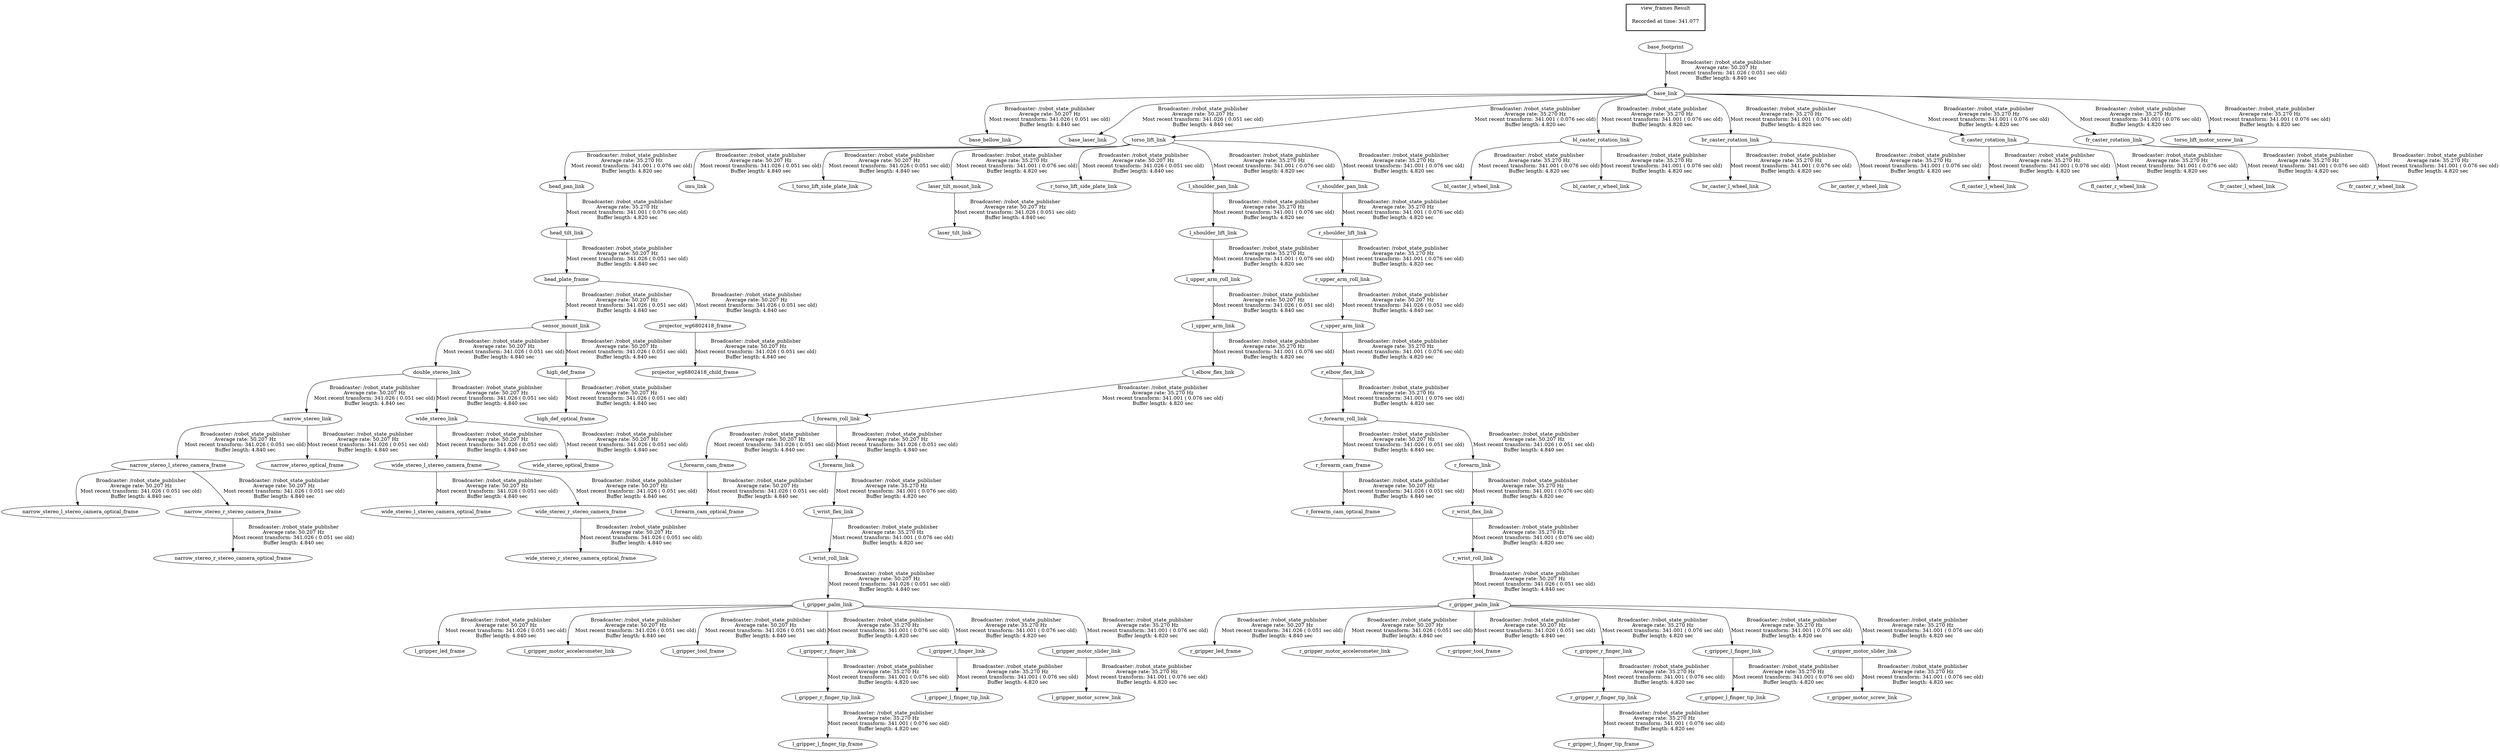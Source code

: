 digraph G {
"base_link" -> "base_bellow_link"[label="Broadcaster: /robot_state_publisher\nAverage rate: 50.207 Hz\nMost recent transform: 341.026 ( 0.051 sec old)\nBuffer length: 4.840 sec\n"];
"base_footprint" -> "base_link"[label="Broadcaster: /robot_state_publisher\nAverage rate: 50.207 Hz\nMost recent transform: 341.026 ( 0.051 sec old)\nBuffer length: 4.840 sec\n"];
"base_link" -> "base_laser_link"[label="Broadcaster: /robot_state_publisher\nAverage rate: 50.207 Hz\nMost recent transform: 341.026 ( 0.051 sec old)\nBuffer length: 4.840 sec\n"];
"sensor_mount_link" -> "double_stereo_link"[label="Broadcaster: /robot_state_publisher\nAverage rate: 50.207 Hz\nMost recent transform: 341.026 ( 0.051 sec old)\nBuffer length: 4.840 sec\n"];
"head_plate_frame" -> "sensor_mount_link"[label="Broadcaster: /robot_state_publisher\nAverage rate: 50.207 Hz\nMost recent transform: 341.026 ( 0.051 sec old)\nBuffer length: 4.840 sec\n"];
"head_tilt_link" -> "head_plate_frame"[label="Broadcaster: /robot_state_publisher\nAverage rate: 50.207 Hz\nMost recent transform: 341.026 ( 0.051 sec old)\nBuffer length: 4.840 sec\n"];
"head_pan_link" -> "head_tilt_link"[label="Broadcaster: /robot_state_publisher\nAverage rate: 35.270 Hz\nMost recent transform: 341.001 ( 0.076 sec old)\nBuffer length: 4.820 sec\n"];
"sensor_mount_link" -> "high_def_frame"[label="Broadcaster: /robot_state_publisher\nAverage rate: 50.207 Hz\nMost recent transform: 341.026 ( 0.051 sec old)\nBuffer length: 4.840 sec\n"];
"high_def_frame" -> "high_def_optical_frame"[label="Broadcaster: /robot_state_publisher\nAverage rate: 50.207 Hz\nMost recent transform: 341.026 ( 0.051 sec old)\nBuffer length: 4.840 sec\n"];
"torso_lift_link" -> "imu_link"[label="Broadcaster: /robot_state_publisher\nAverage rate: 50.207 Hz\nMost recent transform: 341.026 ( 0.051 sec old)\nBuffer length: 4.840 sec\n"];
"base_link" -> "torso_lift_link"[label="Broadcaster: /robot_state_publisher\nAverage rate: 35.270 Hz\nMost recent transform: 341.001 ( 0.076 sec old)\nBuffer length: 4.820 sec\n"];
"l_forearm_roll_link" -> "l_forearm_cam_frame"[label="Broadcaster: /robot_state_publisher\nAverage rate: 50.207 Hz\nMost recent transform: 341.026 ( 0.051 sec old)\nBuffer length: 4.840 sec\n"];
"l_elbow_flex_link" -> "l_forearm_roll_link"[label="Broadcaster: /robot_state_publisher\nAverage rate: 35.270 Hz\nMost recent transform: 341.001 ( 0.076 sec old)\nBuffer length: 4.820 sec\n"];
"l_forearm_cam_frame" -> "l_forearm_cam_optical_frame"[label="Broadcaster: /robot_state_publisher\nAverage rate: 50.207 Hz\nMost recent transform: 341.026 ( 0.051 sec old)\nBuffer length: 4.840 sec\n"];
"l_forearm_roll_link" -> "l_forearm_link"[label="Broadcaster: /robot_state_publisher\nAverage rate: 50.207 Hz\nMost recent transform: 341.026 ( 0.051 sec old)\nBuffer length: 4.840 sec\n"];
"l_gripper_palm_link" -> "l_gripper_led_frame"[label="Broadcaster: /robot_state_publisher\nAverage rate: 50.207 Hz\nMost recent transform: 341.026 ( 0.051 sec old)\nBuffer length: 4.840 sec\n"];
"l_wrist_roll_link" -> "l_gripper_palm_link"[label="Broadcaster: /robot_state_publisher\nAverage rate: 50.207 Hz\nMost recent transform: 341.026 ( 0.051 sec old)\nBuffer length: 4.840 sec\n"];
"l_gripper_palm_link" -> "l_gripper_motor_accelerometer_link"[label="Broadcaster: /robot_state_publisher\nAverage rate: 50.207 Hz\nMost recent transform: 341.026 ( 0.051 sec old)\nBuffer length: 4.840 sec\n"];
"l_wrist_flex_link" -> "l_wrist_roll_link"[label="Broadcaster: /robot_state_publisher\nAverage rate: 35.270 Hz\nMost recent transform: 341.001 ( 0.076 sec old)\nBuffer length: 4.820 sec\n"];
"l_gripper_palm_link" -> "l_gripper_tool_frame"[label="Broadcaster: /robot_state_publisher\nAverage rate: 50.207 Hz\nMost recent transform: 341.026 ( 0.051 sec old)\nBuffer length: 4.840 sec\n"];
"torso_lift_link" -> "l_torso_lift_side_plate_link"[label="Broadcaster: /robot_state_publisher\nAverage rate: 50.207 Hz\nMost recent transform: 341.026 ( 0.051 sec old)\nBuffer length: 4.840 sec\n"];
"l_upper_arm_roll_link" -> "l_upper_arm_link"[label="Broadcaster: /robot_state_publisher\nAverage rate: 50.207 Hz\nMost recent transform: 341.026 ( 0.051 sec old)\nBuffer length: 4.840 sec\n"];
"l_shoulder_lift_link" -> "l_upper_arm_roll_link"[label="Broadcaster: /robot_state_publisher\nAverage rate: 35.270 Hz\nMost recent transform: 341.001 ( 0.076 sec old)\nBuffer length: 4.820 sec\n"];
"laser_tilt_mount_link" -> "laser_tilt_link"[label="Broadcaster: /robot_state_publisher\nAverage rate: 50.207 Hz\nMost recent transform: 341.026 ( 0.051 sec old)\nBuffer length: 4.840 sec\n"];
"torso_lift_link" -> "laser_tilt_mount_link"[label="Broadcaster: /robot_state_publisher\nAverage rate: 35.270 Hz\nMost recent transform: 341.001 ( 0.076 sec old)\nBuffer length: 4.820 sec\n"];
"double_stereo_link" -> "narrow_stereo_link"[label="Broadcaster: /robot_state_publisher\nAverage rate: 50.207 Hz\nMost recent transform: 341.026 ( 0.051 sec old)\nBuffer length: 4.840 sec\n"];
"narrow_stereo_link" -> "narrow_stereo_l_stereo_camera_frame"[label="Broadcaster: /robot_state_publisher\nAverage rate: 50.207 Hz\nMost recent transform: 341.026 ( 0.051 sec old)\nBuffer length: 4.840 sec\n"];
"narrow_stereo_l_stereo_camera_frame" -> "narrow_stereo_l_stereo_camera_optical_frame"[label="Broadcaster: /robot_state_publisher\nAverage rate: 50.207 Hz\nMost recent transform: 341.026 ( 0.051 sec old)\nBuffer length: 4.840 sec\n"];
"narrow_stereo_link" -> "narrow_stereo_optical_frame"[label="Broadcaster: /robot_state_publisher\nAverage rate: 50.207 Hz\nMost recent transform: 341.026 ( 0.051 sec old)\nBuffer length: 4.840 sec\n"];
"narrow_stereo_l_stereo_camera_frame" -> "narrow_stereo_r_stereo_camera_frame"[label="Broadcaster: /robot_state_publisher\nAverage rate: 50.207 Hz\nMost recent transform: 341.026 ( 0.051 sec old)\nBuffer length: 4.840 sec\n"];
"narrow_stereo_r_stereo_camera_frame" -> "narrow_stereo_r_stereo_camera_optical_frame"[label="Broadcaster: /robot_state_publisher\nAverage rate: 50.207 Hz\nMost recent transform: 341.026 ( 0.051 sec old)\nBuffer length: 4.840 sec\n"];
"projector_wg6802418_frame" -> "projector_wg6802418_child_frame"[label="Broadcaster: /robot_state_publisher\nAverage rate: 50.207 Hz\nMost recent transform: 341.026 ( 0.051 sec old)\nBuffer length: 4.840 sec\n"];
"head_plate_frame" -> "projector_wg6802418_frame"[label="Broadcaster: /robot_state_publisher\nAverage rate: 50.207 Hz\nMost recent transform: 341.026 ( 0.051 sec old)\nBuffer length: 4.840 sec\n"];
"r_forearm_roll_link" -> "r_forearm_cam_frame"[label="Broadcaster: /robot_state_publisher\nAverage rate: 50.207 Hz\nMost recent transform: 341.026 ( 0.051 sec old)\nBuffer length: 4.840 sec\n"];
"r_elbow_flex_link" -> "r_forearm_roll_link"[label="Broadcaster: /robot_state_publisher\nAverage rate: 35.270 Hz\nMost recent transform: 341.001 ( 0.076 sec old)\nBuffer length: 4.820 sec\n"];
"r_forearm_cam_frame" -> "r_forearm_cam_optical_frame"[label="Broadcaster: /robot_state_publisher\nAverage rate: 50.207 Hz\nMost recent transform: 341.026 ( 0.051 sec old)\nBuffer length: 4.840 sec\n"];
"r_forearm_roll_link" -> "r_forearm_link"[label="Broadcaster: /robot_state_publisher\nAverage rate: 50.207 Hz\nMost recent transform: 341.026 ( 0.051 sec old)\nBuffer length: 4.840 sec\n"];
"r_gripper_palm_link" -> "r_gripper_led_frame"[label="Broadcaster: /robot_state_publisher\nAverage rate: 50.207 Hz\nMost recent transform: 341.026 ( 0.051 sec old)\nBuffer length: 4.840 sec\n"];
"r_wrist_roll_link" -> "r_gripper_palm_link"[label="Broadcaster: /robot_state_publisher\nAverage rate: 50.207 Hz\nMost recent transform: 341.026 ( 0.051 sec old)\nBuffer length: 4.840 sec\n"];
"r_gripper_palm_link" -> "r_gripper_motor_accelerometer_link"[label="Broadcaster: /robot_state_publisher\nAverage rate: 50.207 Hz\nMost recent transform: 341.026 ( 0.051 sec old)\nBuffer length: 4.840 sec\n"];
"r_wrist_flex_link" -> "r_wrist_roll_link"[label="Broadcaster: /robot_state_publisher\nAverage rate: 35.270 Hz\nMost recent transform: 341.001 ( 0.076 sec old)\nBuffer length: 4.820 sec\n"];
"r_gripper_palm_link" -> "r_gripper_tool_frame"[label="Broadcaster: /robot_state_publisher\nAverage rate: 50.207 Hz\nMost recent transform: 341.026 ( 0.051 sec old)\nBuffer length: 4.840 sec\n"];
"torso_lift_link" -> "r_torso_lift_side_plate_link"[label="Broadcaster: /robot_state_publisher\nAverage rate: 50.207 Hz\nMost recent transform: 341.026 ( 0.051 sec old)\nBuffer length: 4.840 sec\n"];
"r_upper_arm_roll_link" -> "r_upper_arm_link"[label="Broadcaster: /robot_state_publisher\nAverage rate: 50.207 Hz\nMost recent transform: 341.026 ( 0.051 sec old)\nBuffer length: 4.840 sec\n"];
"r_shoulder_lift_link" -> "r_upper_arm_roll_link"[label="Broadcaster: /robot_state_publisher\nAverage rate: 35.270 Hz\nMost recent transform: 341.001 ( 0.076 sec old)\nBuffer length: 4.820 sec\n"];
"double_stereo_link" -> "wide_stereo_link"[label="Broadcaster: /robot_state_publisher\nAverage rate: 50.207 Hz\nMost recent transform: 341.026 ( 0.051 sec old)\nBuffer length: 4.840 sec\n"];
"wide_stereo_link" -> "wide_stereo_l_stereo_camera_frame"[label="Broadcaster: /robot_state_publisher\nAverage rate: 50.207 Hz\nMost recent transform: 341.026 ( 0.051 sec old)\nBuffer length: 4.840 sec\n"];
"wide_stereo_l_stereo_camera_frame" -> "wide_stereo_l_stereo_camera_optical_frame"[label="Broadcaster: /robot_state_publisher\nAverage rate: 50.207 Hz\nMost recent transform: 341.026 ( 0.051 sec old)\nBuffer length: 4.840 sec\n"];
"wide_stereo_link" -> "wide_stereo_optical_frame"[label="Broadcaster: /robot_state_publisher\nAverage rate: 50.207 Hz\nMost recent transform: 341.026 ( 0.051 sec old)\nBuffer length: 4.840 sec\n"];
"wide_stereo_l_stereo_camera_frame" -> "wide_stereo_r_stereo_camera_frame"[label="Broadcaster: /robot_state_publisher\nAverage rate: 50.207 Hz\nMost recent transform: 341.026 ( 0.051 sec old)\nBuffer length: 4.840 sec\n"];
"wide_stereo_r_stereo_camera_frame" -> "wide_stereo_r_stereo_camera_optical_frame"[label="Broadcaster: /robot_state_publisher\nAverage rate: 50.207 Hz\nMost recent transform: 341.026 ( 0.051 sec old)\nBuffer length: 4.840 sec\n"];
"bl_caster_rotation_link" -> "bl_caster_l_wheel_link"[label="Broadcaster: /robot_state_publisher\nAverage rate: 35.270 Hz\nMost recent transform: 341.001 ( 0.076 sec old)\nBuffer length: 4.820 sec\n"];
"base_link" -> "bl_caster_rotation_link"[label="Broadcaster: /robot_state_publisher\nAverage rate: 35.270 Hz\nMost recent transform: 341.001 ( 0.076 sec old)\nBuffer length: 4.820 sec\n"];
"bl_caster_rotation_link" -> "bl_caster_r_wheel_link"[label="Broadcaster: /robot_state_publisher\nAverage rate: 35.270 Hz\nMost recent transform: 341.001 ( 0.076 sec old)\nBuffer length: 4.820 sec\n"];
"br_caster_rotation_link" -> "br_caster_l_wheel_link"[label="Broadcaster: /robot_state_publisher\nAverage rate: 35.270 Hz\nMost recent transform: 341.001 ( 0.076 sec old)\nBuffer length: 4.820 sec\n"];
"base_link" -> "br_caster_rotation_link"[label="Broadcaster: /robot_state_publisher\nAverage rate: 35.270 Hz\nMost recent transform: 341.001 ( 0.076 sec old)\nBuffer length: 4.820 sec\n"];
"br_caster_rotation_link" -> "br_caster_r_wheel_link"[label="Broadcaster: /robot_state_publisher\nAverage rate: 35.270 Hz\nMost recent transform: 341.001 ( 0.076 sec old)\nBuffer length: 4.820 sec\n"];
"fl_caster_rotation_link" -> "fl_caster_l_wheel_link"[label="Broadcaster: /robot_state_publisher\nAverage rate: 35.270 Hz\nMost recent transform: 341.001 ( 0.076 sec old)\nBuffer length: 4.820 sec\n"];
"base_link" -> "fl_caster_rotation_link"[label="Broadcaster: /robot_state_publisher\nAverage rate: 35.270 Hz\nMost recent transform: 341.001 ( 0.076 sec old)\nBuffer length: 4.820 sec\n"];
"fl_caster_rotation_link" -> "fl_caster_r_wheel_link"[label="Broadcaster: /robot_state_publisher\nAverage rate: 35.270 Hz\nMost recent transform: 341.001 ( 0.076 sec old)\nBuffer length: 4.820 sec\n"];
"fr_caster_rotation_link" -> "fr_caster_l_wheel_link"[label="Broadcaster: /robot_state_publisher\nAverage rate: 35.270 Hz\nMost recent transform: 341.001 ( 0.076 sec old)\nBuffer length: 4.820 sec\n"];
"base_link" -> "fr_caster_rotation_link"[label="Broadcaster: /robot_state_publisher\nAverage rate: 35.270 Hz\nMost recent transform: 341.001 ( 0.076 sec old)\nBuffer length: 4.820 sec\n"];
"fr_caster_rotation_link" -> "fr_caster_r_wheel_link"[label="Broadcaster: /robot_state_publisher\nAverage rate: 35.270 Hz\nMost recent transform: 341.001 ( 0.076 sec old)\nBuffer length: 4.820 sec\n"];
"torso_lift_link" -> "head_pan_link"[label="Broadcaster: /robot_state_publisher\nAverage rate: 35.270 Hz\nMost recent transform: 341.001 ( 0.076 sec old)\nBuffer length: 4.820 sec\n"];
"l_upper_arm_link" -> "l_elbow_flex_link"[label="Broadcaster: /robot_state_publisher\nAverage rate: 35.270 Hz\nMost recent transform: 341.001 ( 0.076 sec old)\nBuffer length: 4.820 sec\n"];
"l_gripper_r_finger_tip_link" -> "l_gripper_l_finger_tip_frame"[label="Broadcaster: /robot_state_publisher\nAverage rate: 35.270 Hz\nMost recent transform: 341.001 ( 0.076 sec old)\nBuffer length: 4.820 sec\n"];
"l_gripper_r_finger_link" -> "l_gripper_r_finger_tip_link"[label="Broadcaster: /robot_state_publisher\nAverage rate: 35.270 Hz\nMost recent transform: 341.001 ( 0.076 sec old)\nBuffer length: 4.820 sec\n"];
"l_gripper_palm_link" -> "l_gripper_l_finger_link"[label="Broadcaster: /robot_state_publisher\nAverage rate: 35.270 Hz\nMost recent transform: 341.001 ( 0.076 sec old)\nBuffer length: 4.820 sec\n"];
"l_gripper_l_finger_link" -> "l_gripper_l_finger_tip_link"[label="Broadcaster: /robot_state_publisher\nAverage rate: 35.270 Hz\nMost recent transform: 341.001 ( 0.076 sec old)\nBuffer length: 4.820 sec\n"];
"l_gripper_motor_slider_link" -> "l_gripper_motor_screw_link"[label="Broadcaster: /robot_state_publisher\nAverage rate: 35.270 Hz\nMost recent transform: 341.001 ( 0.076 sec old)\nBuffer length: 4.820 sec\n"];
"l_gripper_palm_link" -> "l_gripper_motor_slider_link"[label="Broadcaster: /robot_state_publisher\nAverage rate: 35.270 Hz\nMost recent transform: 341.001 ( 0.076 sec old)\nBuffer length: 4.820 sec\n"];
"l_gripper_palm_link" -> "l_gripper_r_finger_link"[label="Broadcaster: /robot_state_publisher\nAverage rate: 35.270 Hz\nMost recent transform: 341.001 ( 0.076 sec old)\nBuffer length: 4.820 sec\n"];
"l_shoulder_pan_link" -> "l_shoulder_lift_link"[label="Broadcaster: /robot_state_publisher\nAverage rate: 35.270 Hz\nMost recent transform: 341.001 ( 0.076 sec old)\nBuffer length: 4.820 sec\n"];
"torso_lift_link" -> "l_shoulder_pan_link"[label="Broadcaster: /robot_state_publisher\nAverage rate: 35.270 Hz\nMost recent transform: 341.001 ( 0.076 sec old)\nBuffer length: 4.820 sec\n"];
"l_forearm_link" -> "l_wrist_flex_link"[label="Broadcaster: /robot_state_publisher\nAverage rate: 35.270 Hz\nMost recent transform: 341.001 ( 0.076 sec old)\nBuffer length: 4.820 sec\n"];
"r_upper_arm_link" -> "r_elbow_flex_link"[label="Broadcaster: /robot_state_publisher\nAverage rate: 35.270 Hz\nMost recent transform: 341.001 ( 0.076 sec old)\nBuffer length: 4.820 sec\n"];
"r_gripper_r_finger_tip_link" -> "r_gripper_l_finger_tip_frame"[label="Broadcaster: /robot_state_publisher\nAverage rate: 35.270 Hz\nMost recent transform: 341.001 ( 0.076 sec old)\nBuffer length: 4.820 sec\n"];
"r_gripper_r_finger_link" -> "r_gripper_r_finger_tip_link"[label="Broadcaster: /robot_state_publisher\nAverage rate: 35.270 Hz\nMost recent transform: 341.001 ( 0.076 sec old)\nBuffer length: 4.820 sec\n"];
"r_gripper_palm_link" -> "r_gripper_l_finger_link"[label="Broadcaster: /robot_state_publisher\nAverage rate: 35.270 Hz\nMost recent transform: 341.001 ( 0.076 sec old)\nBuffer length: 4.820 sec\n"];
"r_gripper_l_finger_link" -> "r_gripper_l_finger_tip_link"[label="Broadcaster: /robot_state_publisher\nAverage rate: 35.270 Hz\nMost recent transform: 341.001 ( 0.076 sec old)\nBuffer length: 4.820 sec\n"];
"r_gripper_motor_slider_link" -> "r_gripper_motor_screw_link"[label="Broadcaster: /robot_state_publisher\nAverage rate: 35.270 Hz\nMost recent transform: 341.001 ( 0.076 sec old)\nBuffer length: 4.820 sec\n"];
"r_gripper_palm_link" -> "r_gripper_motor_slider_link"[label="Broadcaster: /robot_state_publisher\nAverage rate: 35.270 Hz\nMost recent transform: 341.001 ( 0.076 sec old)\nBuffer length: 4.820 sec\n"];
"r_gripper_palm_link" -> "r_gripper_r_finger_link"[label="Broadcaster: /robot_state_publisher\nAverage rate: 35.270 Hz\nMost recent transform: 341.001 ( 0.076 sec old)\nBuffer length: 4.820 sec\n"];
"r_shoulder_pan_link" -> "r_shoulder_lift_link"[label="Broadcaster: /robot_state_publisher\nAverage rate: 35.270 Hz\nMost recent transform: 341.001 ( 0.076 sec old)\nBuffer length: 4.820 sec\n"];
"torso_lift_link" -> "r_shoulder_pan_link"[label="Broadcaster: /robot_state_publisher\nAverage rate: 35.270 Hz\nMost recent transform: 341.001 ( 0.076 sec old)\nBuffer length: 4.820 sec\n"];
"r_forearm_link" -> "r_wrist_flex_link"[label="Broadcaster: /robot_state_publisher\nAverage rate: 35.270 Hz\nMost recent transform: 341.001 ( 0.076 sec old)\nBuffer length: 4.820 sec\n"];
"base_link" -> "torso_lift_motor_screw_link"[label="Broadcaster: /robot_state_publisher\nAverage rate: 35.270 Hz\nMost recent transform: 341.001 ( 0.076 sec old)\nBuffer length: 4.820 sec\n"];
edge [style=invis];
 subgraph cluster_legend { style=bold; color=black; label ="view_frames Result";
"Recorded at time: 341.077"[ shape=plaintext ] ;
 }->"base_footprint";
}